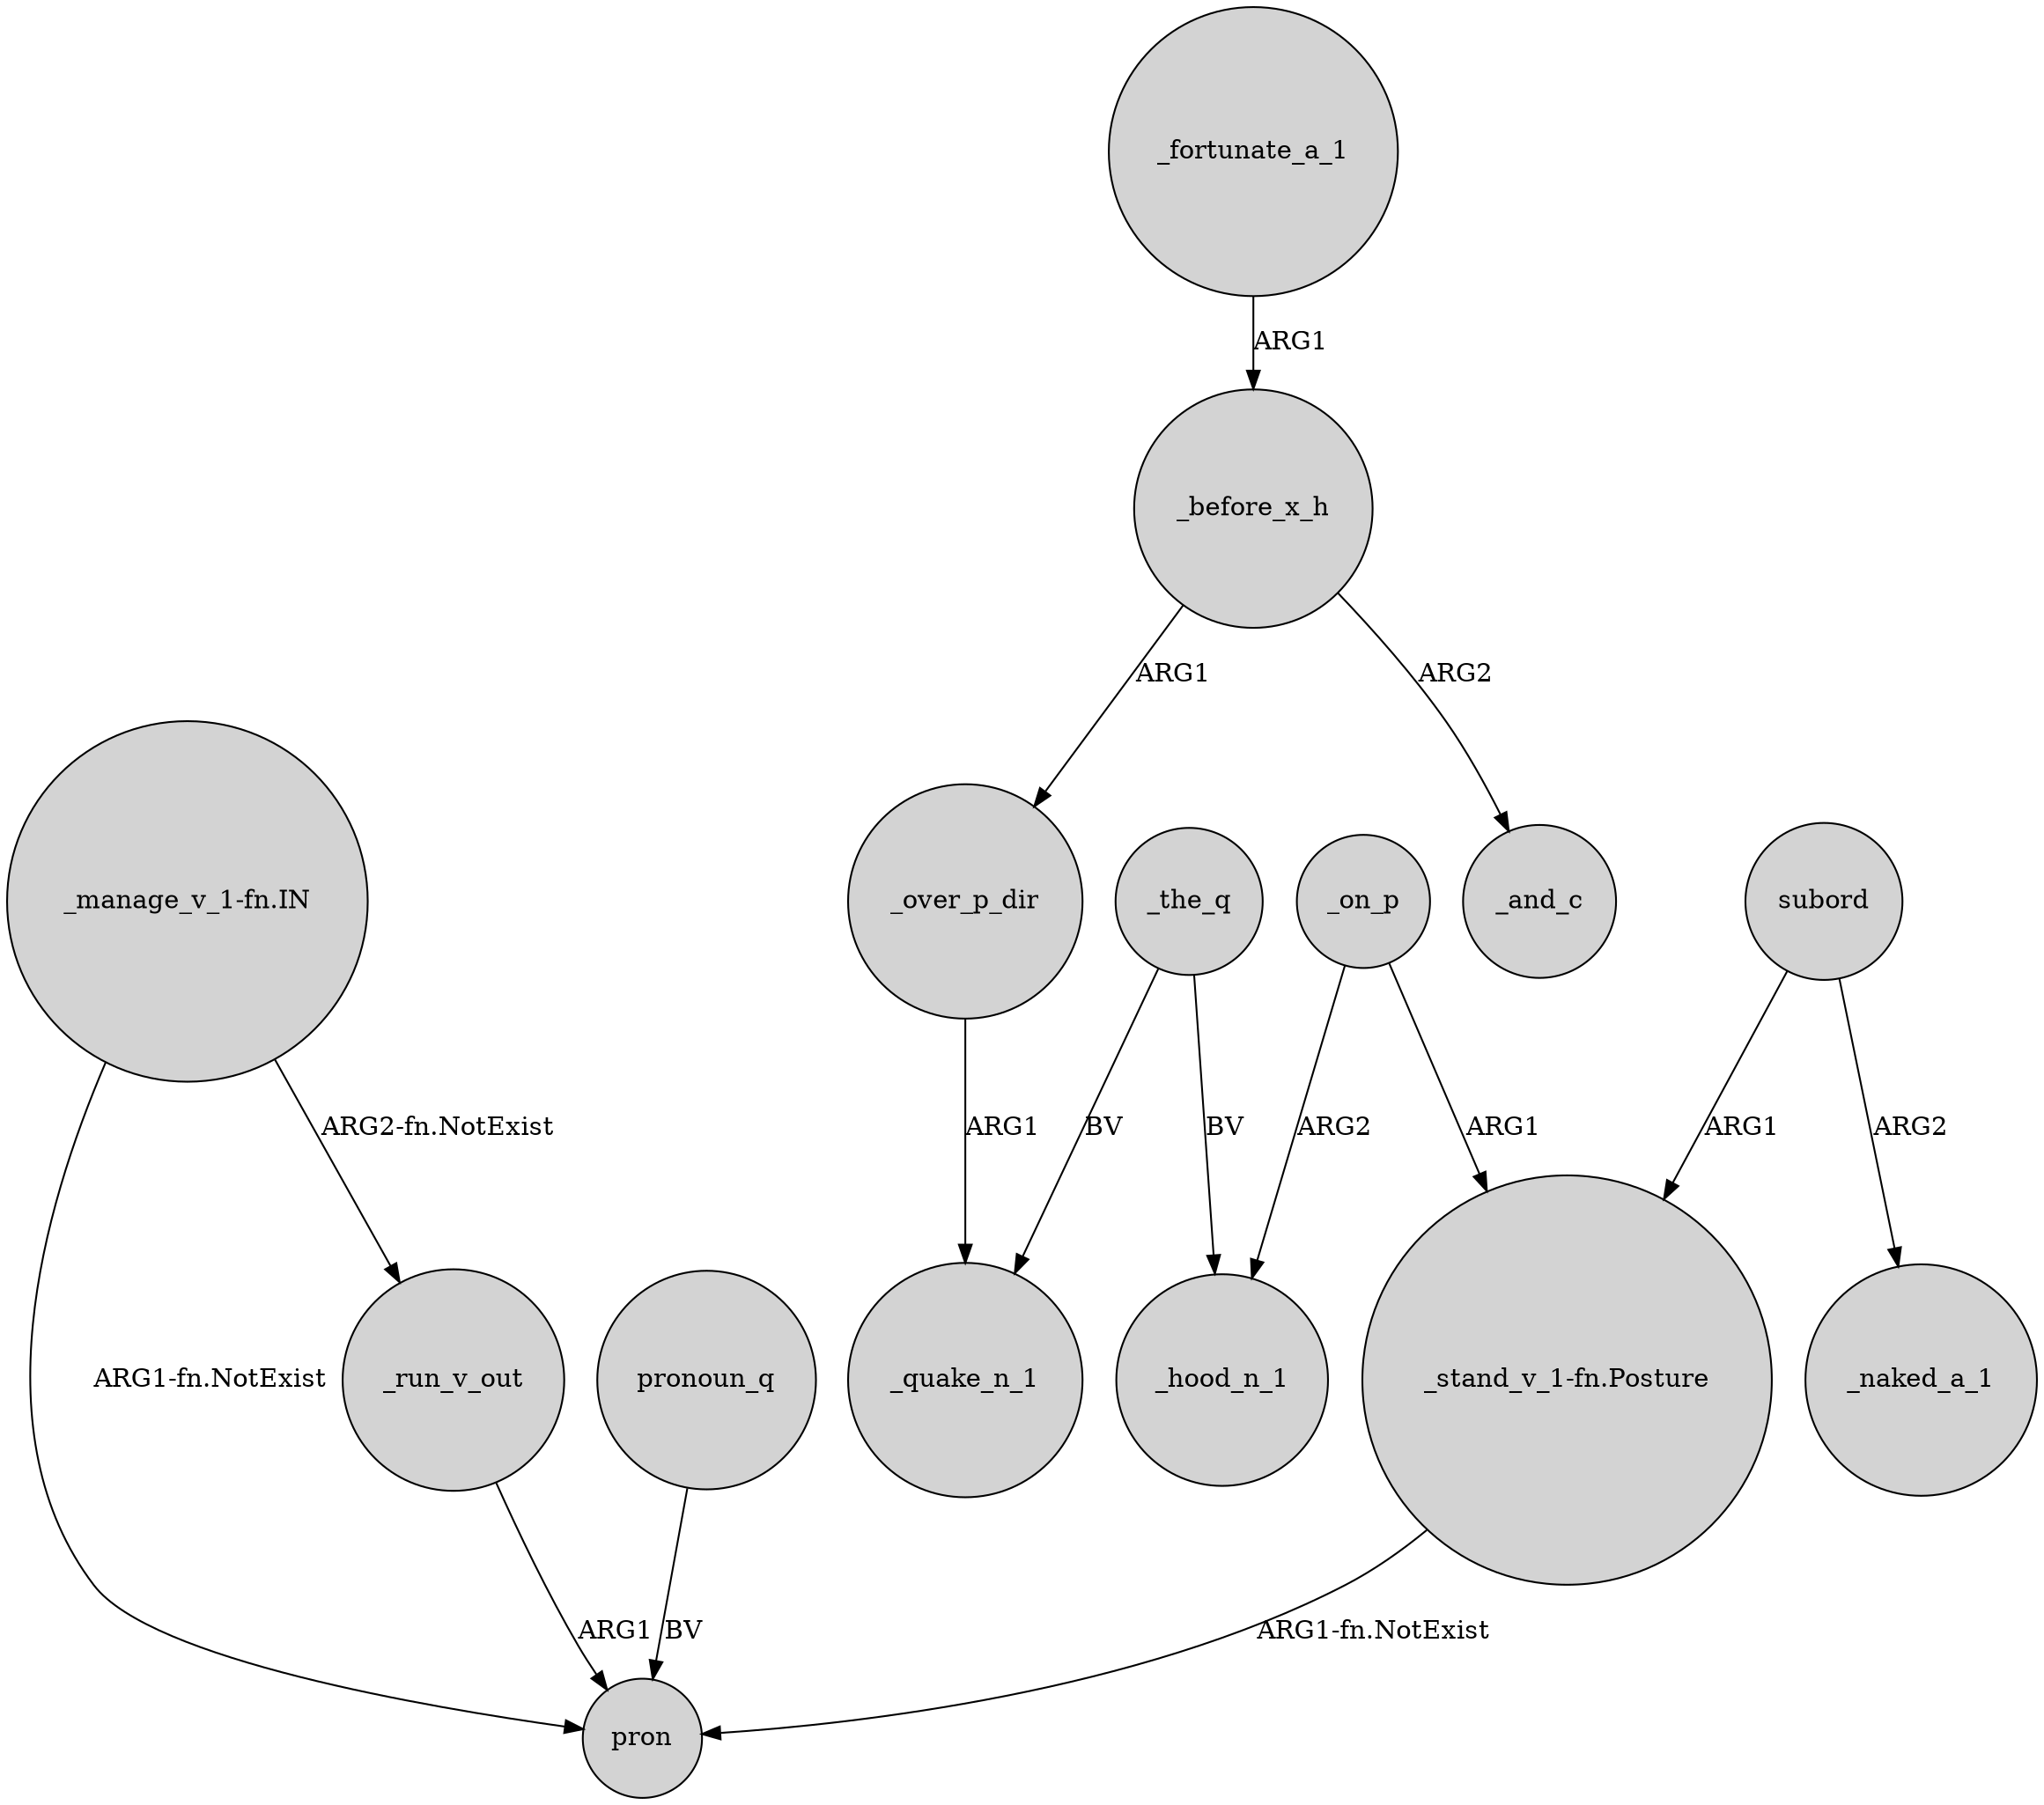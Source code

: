 digraph {
	node [shape=circle style=filled]
	"_stand_v_1-fn.Posture" -> pron [label="ARG1-fn.NotExist"]
	_on_p -> _hood_n_1 [label=ARG2]
	"_manage_v_1-fn.IN" -> _run_v_out [label="ARG2-fn.NotExist"]
	_fortunate_a_1 -> _before_x_h [label=ARG1]
	_the_q -> _hood_n_1 [label=BV]
	_on_p -> "_stand_v_1-fn.Posture" [label=ARG1]
	_run_v_out -> pron [label=ARG1]
	"_manage_v_1-fn.IN" -> pron [label="ARG1-fn.NotExist"]
	_the_q -> _quake_n_1 [label=BV]
	subord -> _naked_a_1 [label=ARG2]
	_before_x_h -> _over_p_dir [label=ARG1]
	_over_p_dir -> _quake_n_1 [label=ARG1]
	_before_x_h -> _and_c [label=ARG2]
	subord -> "_stand_v_1-fn.Posture" [label=ARG1]
	pronoun_q -> pron [label=BV]
}
